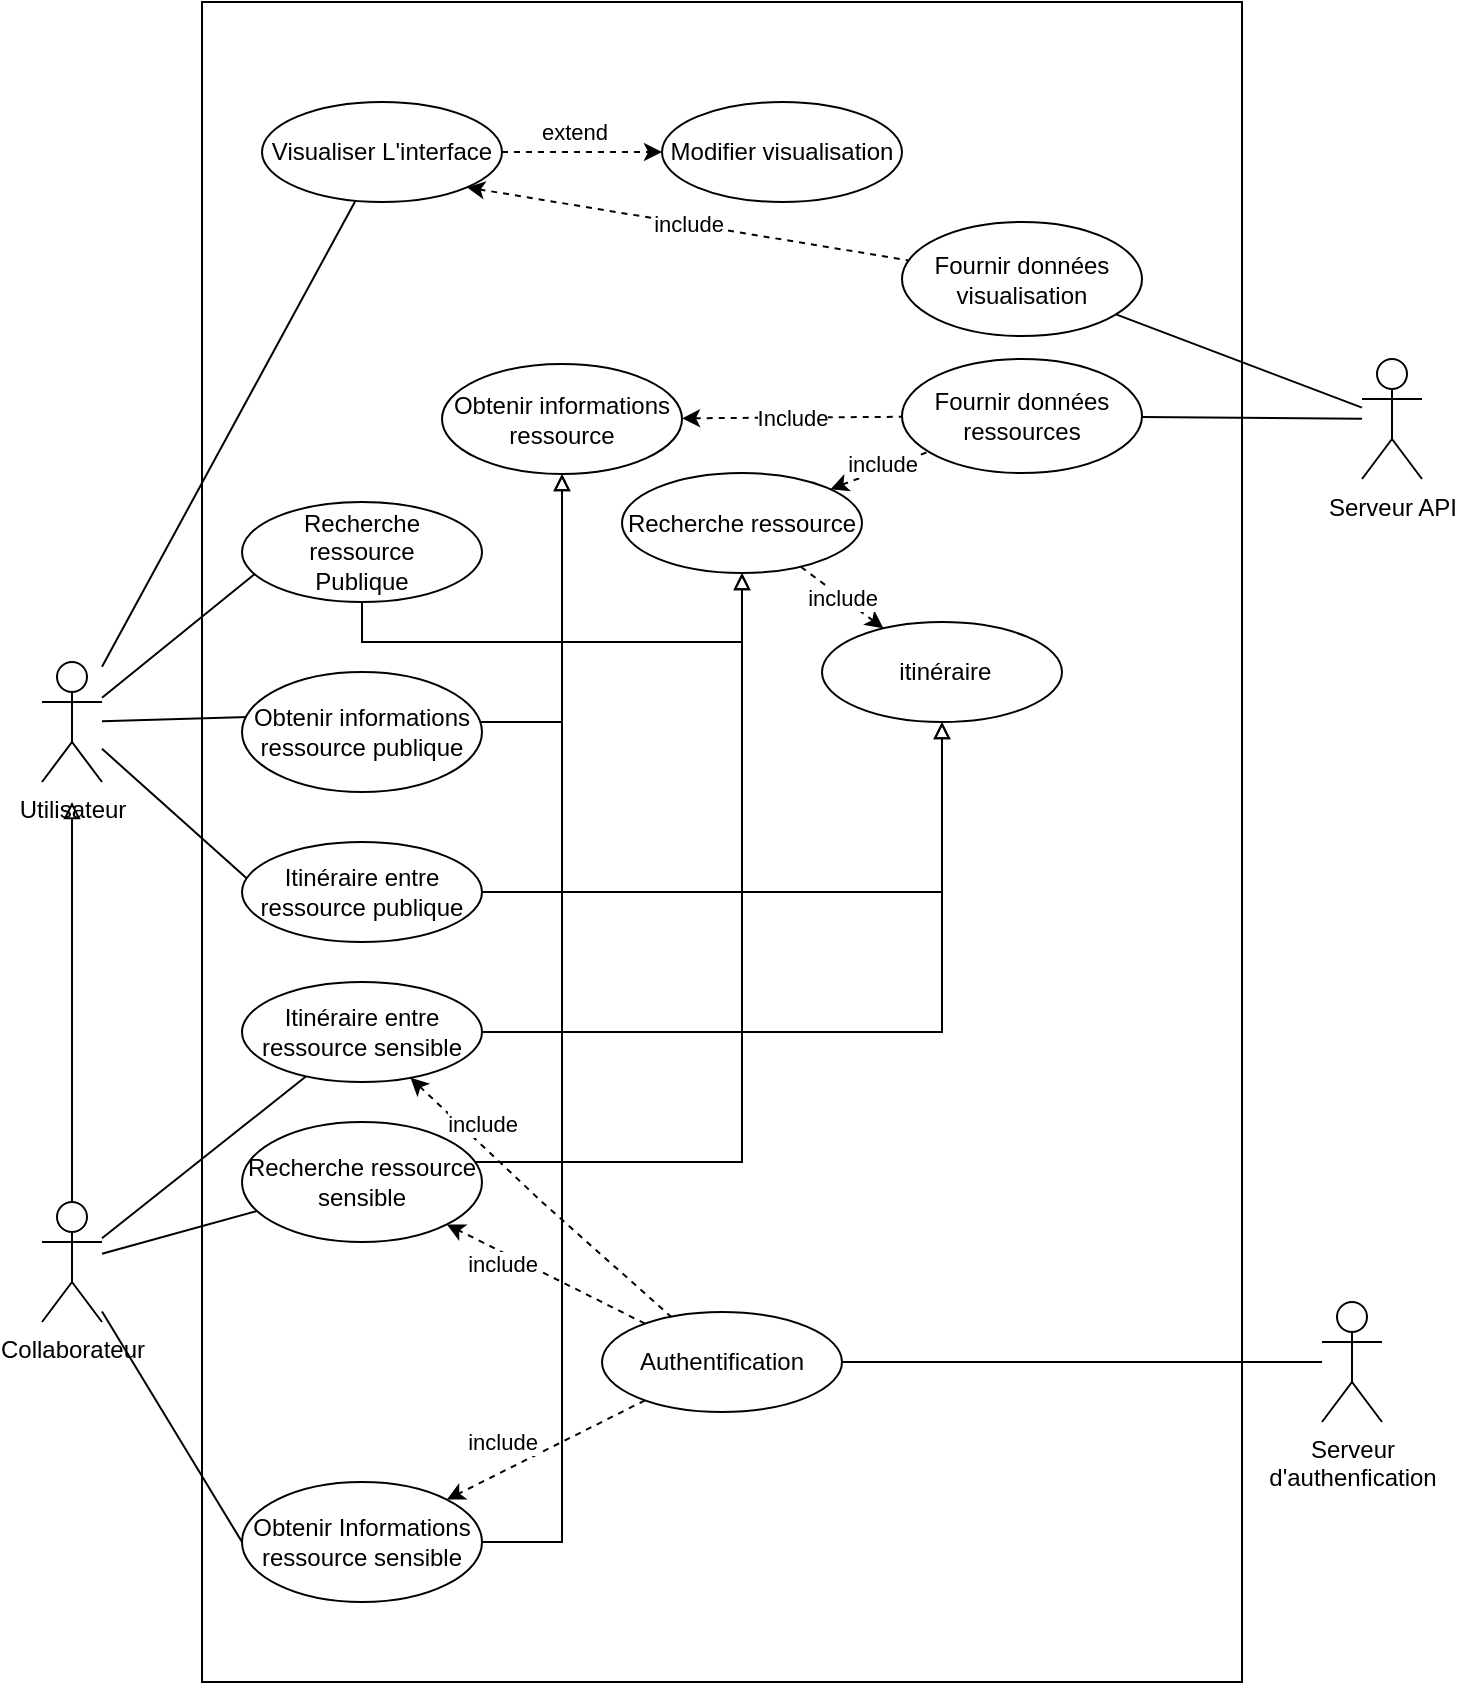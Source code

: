 <mxfile version="16.6.6" type="device"><diagram id="FZpzRW4NbKnCDctTzZR6" name="Page-1"><mxGraphModel dx="970" dy="1773" grid="1" gridSize="10" guides="1" tooltips="1" connect="1" arrows="1" fold="1" page="1" pageScale="1" pageWidth="827" pageHeight="1169" math="0" shadow="0"><root><mxCell id="0"/><mxCell id="1" parent="0"/><mxCell id="70AgNeeiUI-pLNz3HAKs-84" value="" style="rounded=0;whiteSpace=wrap;html=1;fillColor=none;strokeWidth=1;" parent="1" vertex="1"><mxGeometry x="140" y="-910" width="520" height="840" as="geometry"/></mxCell><mxCell id="70AgNeeiUI-pLNz3HAKs-16" style="rounded=0;orthogonalLoop=1;jettySize=auto;html=1;endArrow=none;endFill=0;shadow=0;sketch=0;" parent="1" source="70AgNeeiUI-pLNz3HAKs-2" target="70AgNeeiUI-pLNz3HAKs-10" edge="1"><mxGeometry relative="1" as="geometry"><Array as="points"/><mxPoint x="90.837" y="-710" as="sourcePoint"/></mxGeometry></mxCell><mxCell id="70AgNeeiUI-pLNz3HAKs-46" style="edgeStyle=none;rounded=0;orthogonalLoop=1;jettySize=auto;html=1;strokeColor=default;endArrow=none;endFill=0;" parent="1" source="70AgNeeiUI-pLNz3HAKs-2" target="70AgNeeiUI-pLNz3HAKs-44" edge="1"><mxGeometry relative="1" as="geometry"><Array as="points"><mxPoint x="180" y="-635"/></Array></mxGeometry></mxCell><mxCell id="70AgNeeiUI-pLNz3HAKs-66" style="edgeStyle=none;rounded=0;orthogonalLoop=1;jettySize=auto;html=1;entryX=0.025;entryY=0.375;entryDx=0;entryDy=0;entryPerimeter=0;endArrow=none;endFill=0;strokeColor=default;" parent="1" source="70AgNeeiUI-pLNz3HAKs-2" target="70AgNeeiUI-pLNz3HAKs-58" edge="1"><mxGeometry relative="1" as="geometry"/></mxCell><mxCell id="r6WFCASS9kYvWTmPCzGB-18" style="rounded=0;orthogonalLoop=1;jettySize=auto;html=1;endArrow=none;endFill=0;" edge="1" parent="1" source="70AgNeeiUI-pLNz3HAKs-2"><mxGeometry relative="1" as="geometry"><mxPoint x="170" y="-465" as="targetPoint"/></mxGeometry></mxCell><mxCell id="70AgNeeiUI-pLNz3HAKs-2" value="&lt;div&gt;Utilisateur&lt;/div&gt;&lt;div&gt;&lt;br&gt;&lt;/div&gt;&lt;div&gt;&lt;br&gt;&lt;/div&gt;" style="shape=umlActor;verticalLabelPosition=bottom;verticalAlign=top;html=1;outlineConnect=0;" parent="1" vertex="1"><mxGeometry x="60" y="-580" width="30" height="60" as="geometry"/></mxCell><mxCell id="ypEgNYpsrkIsUNGVZHYJ-5" style="edgeStyle=orthogonalEdgeStyle;rounded=0;orthogonalLoop=1;jettySize=auto;html=1;endArrow=block;endFill=0;" parent="1" source="70AgNeeiUI-pLNz3HAKs-8" target="ypEgNYpsrkIsUNGVZHYJ-1" edge="1"><mxGeometry relative="1" as="geometry"><Array as="points"><mxPoint x="410" y="-330"/></Array></mxGeometry></mxCell><mxCell id="70AgNeeiUI-pLNz3HAKs-8" value="Recherche ressource sensible" style="ellipse;whiteSpace=wrap;html=1;" parent="1" vertex="1"><mxGeometry x="160" y="-350" width="120" height="60" as="geometry"/></mxCell><mxCell id="70AgNeeiUI-pLNz3HAKs-28" style="edgeStyle=none;rounded=0;orthogonalLoop=1;jettySize=auto;html=1;strokeColor=default;endArrow=none;endFill=0;" parent="1" source="70AgNeeiUI-pLNz3HAKs-9" target="70AgNeeiUI-pLNz3HAKs-24" edge="1"><mxGeometry relative="1" as="geometry"/></mxCell><mxCell id="70AgNeeiUI-pLNz3HAKs-9" value="&lt;div&gt;Serveur &lt;br&gt;&lt;/div&gt;&lt;div&gt;d'authenfication&lt;/div&gt;" style="shape=umlActor;verticalLabelPosition=bottom;verticalAlign=top;html=1;outlineConnect=0;" parent="1" vertex="1"><mxGeometry x="700" y="-260" width="30" height="60" as="geometry"/></mxCell><mxCell id="70AgNeeiUI-pLNz3HAKs-21" value="extend" style="edgeStyle=none;rounded=0;orthogonalLoop=1;jettySize=auto;html=1;dashed=1;strokeColor=default;" parent="1" source="70AgNeeiUI-pLNz3HAKs-10" target="70AgNeeiUI-pLNz3HAKs-18" edge="1"><mxGeometry x="-0.111" y="10" relative="1" as="geometry"><mxPoint as="offset"/></mxGeometry></mxCell><mxCell id="r6WFCASS9kYvWTmPCzGB-8" value="include" style="edgeStyle=none;rounded=0;orthogonalLoop=1;jettySize=auto;html=1;dashed=1;endArrow=none;endFill=0;startArrow=classic;startFill=1;exitX=1;exitY=1;exitDx=0;exitDy=0;" edge="1" parent="1" source="70AgNeeiUI-pLNz3HAKs-10" target="r6WFCASS9kYvWTmPCzGB-10"><mxGeometry relative="1" as="geometry"/></mxCell><mxCell id="70AgNeeiUI-pLNz3HAKs-10" value="Visualiser L'interface" style="ellipse;whiteSpace=wrap;html=1;" parent="1" vertex="1"><mxGeometry x="170" y="-860" width="120" height="50" as="geometry"/></mxCell><mxCell id="70AgNeeiUI-pLNz3HAKs-72" style="rounded=0;orthogonalLoop=1;jettySize=auto;html=1;endArrow=none;endFill=0;strokeColor=default;" parent="1" source="70AgNeeiUI-pLNz3HAKs-12" target="70AgNeeiUI-pLNz3HAKs-54" edge="1"><mxGeometry relative="1" as="geometry"/></mxCell><mxCell id="70AgNeeiUI-pLNz3HAKs-12" value="&lt;div&gt;Serveur API&lt;br&gt;&lt;/div&gt;" style="shape=umlActor;verticalLabelPosition=bottom;verticalAlign=top;html=1;outlineConnect=0;" parent="1" vertex="1"><mxGeometry x="720" y="-731.5" width="30" height="60" as="geometry"/></mxCell><mxCell id="r6WFCASS9kYvWTmPCzGB-23" value="include" style="edgeStyle=none;rounded=0;sketch=0;orthogonalLoop=1;jettySize=auto;html=1;shadow=0;dashed=1;startArrow=classic;startFill=1;endArrow=none;endFill=0;" edge="1" parent="1" source="70AgNeeiUI-pLNz3HAKs-17" target="ypEgNYpsrkIsUNGVZHYJ-1"><mxGeometry relative="1" as="geometry"/></mxCell><mxCell id="70AgNeeiUI-pLNz3HAKs-17" value="&amp;nbsp;itinéraire" style="ellipse;whiteSpace=wrap;html=1;" parent="1" vertex="1"><mxGeometry x="450" y="-600" width="120" height="50" as="geometry"/></mxCell><mxCell id="70AgNeeiUI-pLNz3HAKs-18" value="Modifier visualisation" style="ellipse;whiteSpace=wrap;html=1;" parent="1" vertex="1"><mxGeometry x="370" y="-860" width="120" height="50" as="geometry"/></mxCell><mxCell id="70AgNeeiUI-pLNz3HAKs-25" value="&lt;div&gt;include&lt;/div&gt;" style="edgeStyle=none;rounded=0;orthogonalLoop=1;jettySize=auto;html=1;dashed=1;strokeColor=default;" parent="1" source="70AgNeeiUI-pLNz3HAKs-24" target="70AgNeeiUI-pLNz3HAKs-8" edge="1"><mxGeometry x="0.403" y="4" relative="1" as="geometry"><mxPoint y="1" as="offset"/></mxGeometry></mxCell><mxCell id="70AgNeeiUI-pLNz3HAKs-67" value="include" style="edgeStyle=none;rounded=0;orthogonalLoop=1;jettySize=auto;html=1;dashed=1;endArrow=classic;endFill=1;strokeColor=default;" parent="1" source="70AgNeeiUI-pLNz3HAKs-24" target="70AgNeeiUI-pLNz3HAKs-56" edge="1"><mxGeometry x="0.322" y="-13" relative="1" as="geometry"><mxPoint as="offset"/></mxGeometry></mxCell><mxCell id="70AgNeeiUI-pLNz3HAKs-24" value="Authentification" style="ellipse;whiteSpace=wrap;html=1;" parent="1" vertex="1"><mxGeometry x="340" y="-255" width="120" height="50" as="geometry"/></mxCell><mxCell id="70AgNeeiUI-pLNz3HAKs-33" style="edgeStyle=none;rounded=0;orthogonalLoop=1;jettySize=auto;html=1;strokeColor=default;endArrow=none;endFill=0;" parent="1" source="70AgNeeiUI-pLNz3HAKs-30" target="70AgNeeiUI-pLNz3HAKs-8" edge="1"><mxGeometry relative="1" as="geometry"/></mxCell><mxCell id="70AgNeeiUI-pLNz3HAKs-38" style="edgeStyle=none;rounded=0;orthogonalLoop=1;jettySize=auto;html=1;strokeColor=default;endArrow=block;endFill=0;" parent="1" source="70AgNeeiUI-pLNz3HAKs-30" edge="1"><mxGeometry relative="1" as="geometry"><mxPoint x="75" y="-510" as="targetPoint"/></mxGeometry></mxCell><mxCell id="70AgNeeiUI-pLNz3HAKs-64" style="edgeStyle=none;rounded=0;orthogonalLoop=1;jettySize=auto;html=1;endArrow=none;endFill=0;strokeColor=default;entryX=0;entryY=0.5;entryDx=0;entryDy=0;" parent="1" source="70AgNeeiUI-pLNz3HAKs-30" target="70AgNeeiUI-pLNz3HAKs-56" edge="1"><mxGeometry relative="1" as="geometry"/></mxCell><mxCell id="r6WFCASS9kYvWTmPCzGB-19" style="edgeStyle=none;rounded=0;orthogonalLoop=1;jettySize=auto;html=1;endArrow=none;endFill=0;" edge="1" parent="1" source="70AgNeeiUI-pLNz3HAKs-30" target="r6WFCASS9kYvWTmPCzGB-15"><mxGeometry relative="1" as="geometry"/></mxCell><mxCell id="70AgNeeiUI-pLNz3HAKs-30" value="&lt;div&gt;Collaborateur&lt;/div&gt;&lt;div&gt;&lt;br&gt;&lt;/div&gt;" style="shape=umlActor;verticalLabelPosition=bottom;verticalAlign=top;html=1;outlineConnect=0;" parent="1" vertex="1"><mxGeometry x="60" y="-310" width="30" height="60" as="geometry"/></mxCell><mxCell id="ypEgNYpsrkIsUNGVZHYJ-4" style="edgeStyle=orthogonalEdgeStyle;rounded=0;orthogonalLoop=1;jettySize=auto;html=1;endArrow=block;endFill=0;" parent="1" source="70AgNeeiUI-pLNz3HAKs-44" target="ypEgNYpsrkIsUNGVZHYJ-1" edge="1"><mxGeometry relative="1" as="geometry"><Array as="points"><mxPoint x="220" y="-590"/><mxPoint x="410" y="-590"/></Array></mxGeometry></mxCell><mxCell id="70AgNeeiUI-pLNz3HAKs-44" value="&lt;div&gt;Recherche&lt;/div&gt;&lt;div&gt;ressource &lt;br&gt;&lt;/div&gt;&lt;div&gt;Publique&lt;br&gt;&lt;/div&gt;" style="ellipse;whiteSpace=wrap;html=1;" parent="1" vertex="1"><mxGeometry x="160" y="-660" width="120" height="50" as="geometry"/></mxCell><mxCell id="70AgNeeiUI-pLNz3HAKs-54" value="Fournir données &lt;br&gt;ressources" style="ellipse;whiteSpace=wrap;html=1;" parent="1" vertex="1"><mxGeometry x="490" y="-731.5" width="120" height="57" as="geometry"/></mxCell><mxCell id="70AgNeeiUI-pLNz3HAKs-55" style="edgeStyle=none;rounded=0;orthogonalLoop=1;jettySize=auto;html=1;exitX=1;exitY=0;exitDx=0;exitDy=0;dashed=1;endArrow=block;endFill=0;strokeColor=default;" parent="1" source="70AgNeeiUI-pLNz3HAKs-10" target="70AgNeeiUI-pLNz3HAKs-10" edge="1"><mxGeometry relative="1" as="geometry"/></mxCell><mxCell id="r6WFCASS9kYvWTmPCzGB-6" style="edgeStyle=orthogonalEdgeStyle;rounded=0;orthogonalLoop=1;jettySize=auto;html=1;endArrow=block;endFill=0;" edge="1" parent="1" source="70AgNeeiUI-pLNz3HAKs-56" target="r6WFCASS9kYvWTmPCzGB-3"><mxGeometry relative="1" as="geometry"><Array as="points"><mxPoint x="320" y="-140"/></Array></mxGeometry></mxCell><mxCell id="70AgNeeiUI-pLNz3HAKs-56" value="Obtenir Informations ressource sensible" style="ellipse;whiteSpace=wrap;html=1;" parent="1" vertex="1"><mxGeometry x="160" y="-170" width="120" height="60" as="geometry"/></mxCell><mxCell id="r6WFCASS9kYvWTmPCzGB-5" style="edgeStyle=orthogonalEdgeStyle;rounded=0;orthogonalLoop=1;jettySize=auto;html=1;entryX=0.5;entryY=1;entryDx=0;entryDy=0;endArrow=block;endFill=0;" edge="1" parent="1" source="70AgNeeiUI-pLNz3HAKs-58" target="r6WFCASS9kYvWTmPCzGB-3"><mxGeometry relative="1" as="geometry"><Array as="points"><mxPoint x="320" y="-550"/></Array></mxGeometry></mxCell><mxCell id="70AgNeeiUI-pLNz3HAKs-58" value="Obtenir informations ressource publique" style="ellipse;whiteSpace=wrap;html=1;" parent="1" vertex="1"><mxGeometry x="160" y="-575" width="120" height="60" as="geometry"/></mxCell><mxCell id="70AgNeeiUI-pLNz3HAKs-69" style="edgeStyle=none;rounded=0;orthogonalLoop=1;jettySize=auto;html=1;exitX=0;exitY=1;exitDx=0;exitDy=0;dashed=1;endArrow=classic;endFill=1;strokeColor=default;" parent="1" source="70AgNeeiUI-pLNz3HAKs-44" target="70AgNeeiUI-pLNz3HAKs-44" edge="1"><mxGeometry relative="1" as="geometry"/></mxCell><mxCell id="70AgNeeiUI-pLNz3HAKs-85" style="edgeStyle=none;rounded=0;orthogonalLoop=1;jettySize=auto;html=1;exitX=1;exitY=0.5;exitDx=0;exitDy=0;dashed=1;endArrow=classic;endFill=1;strokeColor=default;" parent="1" source="70AgNeeiUI-pLNz3HAKs-84" target="70AgNeeiUI-pLNz3HAKs-84" edge="1"><mxGeometry relative="1" as="geometry"/></mxCell><mxCell id="r6WFCASS9kYvWTmPCzGB-9" value="include" style="edgeStyle=none;rounded=0;orthogonalLoop=1;jettySize=auto;html=1;dashed=1;endArrow=none;endFill=0;startArrow=classic;startFill=1;" edge="1" parent="1" source="ypEgNYpsrkIsUNGVZHYJ-1" target="70AgNeeiUI-pLNz3HAKs-54"><mxGeometry x="0.102" y="4" relative="1" as="geometry"><mxPoint y="1" as="offset"/></mxGeometry></mxCell><mxCell id="ypEgNYpsrkIsUNGVZHYJ-1" value="Recherche ressource" style="ellipse;whiteSpace=wrap;html=1;" parent="1" vertex="1"><mxGeometry x="350.0" y="-674.5" width="120" height="50" as="geometry"/></mxCell><mxCell id="ypEgNYpsrkIsUNGVZHYJ-7" style="edgeStyle=orthogonalEdgeStyle;rounded=0;orthogonalLoop=1;jettySize=auto;html=1;exitX=0.5;exitY=1;exitDx=0;exitDy=0;endArrow=block;endFill=0;" parent="1" source="70AgNeeiUI-pLNz3HAKs-84" target="70AgNeeiUI-pLNz3HAKs-84" edge="1"><mxGeometry relative="1" as="geometry"/></mxCell><mxCell id="r6WFCASS9kYvWTmPCzGB-7" value="Include" style="rounded=0;orthogonalLoop=1;jettySize=auto;html=1;endArrow=none;endFill=0;dashed=1;startArrow=classic;startFill=1;" edge="1" parent="1" source="r6WFCASS9kYvWTmPCzGB-3" target="70AgNeeiUI-pLNz3HAKs-54"><mxGeometry relative="1" as="geometry"/></mxCell><mxCell id="r6WFCASS9kYvWTmPCzGB-3" value="Obtenir informations ressource" style="ellipse;whiteSpace=wrap;html=1;" vertex="1" parent="1"><mxGeometry x="260" y="-729" width="120" height="55" as="geometry"/></mxCell><mxCell id="r6WFCASS9kYvWTmPCzGB-11" style="edgeStyle=none;rounded=0;orthogonalLoop=1;jettySize=auto;html=1;endArrow=none;endFill=0;" edge="1" parent="1" source="r6WFCASS9kYvWTmPCzGB-10" target="70AgNeeiUI-pLNz3HAKs-12"><mxGeometry relative="1" as="geometry"/></mxCell><mxCell id="r6WFCASS9kYvWTmPCzGB-10" value="Fournir données &lt;br&gt;visualisation" style="ellipse;whiteSpace=wrap;html=1;" vertex="1" parent="1"><mxGeometry x="490" y="-800" width="120" height="57" as="geometry"/></mxCell><mxCell id="r6WFCASS9kYvWTmPCzGB-14" style="edgeStyle=orthogonalEdgeStyle;rounded=0;orthogonalLoop=1;jettySize=auto;html=1;endArrow=block;endFill=0;" edge="1" parent="1" source="r6WFCASS9kYvWTmPCzGB-13" target="70AgNeeiUI-pLNz3HAKs-17"><mxGeometry relative="1" as="geometry"/></mxCell><mxCell id="r6WFCASS9kYvWTmPCzGB-13" value="&lt;div&gt;Itinéraire entre ressource publique&lt;/div&gt;" style="ellipse;whiteSpace=wrap;html=1;" vertex="1" parent="1"><mxGeometry x="160" y="-490" width="120" height="50" as="geometry"/></mxCell><mxCell id="r6WFCASS9kYvWTmPCzGB-16" style="edgeStyle=orthogonalEdgeStyle;rounded=0;orthogonalLoop=1;jettySize=auto;html=1;endArrow=block;endFill=0;" edge="1" parent="1" source="r6WFCASS9kYvWTmPCzGB-15" target="70AgNeeiUI-pLNz3HAKs-17"><mxGeometry relative="1" as="geometry"/></mxCell><mxCell id="r6WFCASS9kYvWTmPCzGB-24" value="&lt;div&gt;include&lt;/div&gt;" style="edgeStyle=none;rounded=0;sketch=0;orthogonalLoop=1;jettySize=auto;html=1;shadow=0;dashed=1;startArrow=classic;startFill=1;endArrow=none;endFill=0;" edge="1" parent="1" source="r6WFCASS9kYvWTmPCzGB-15" target="70AgNeeiUI-pLNz3HAKs-24"><mxGeometry x="-0.523" y="8" relative="1" as="geometry"><Array as="points"><mxPoint x="310" y="-310"/></Array><mxPoint as="offset"/></mxGeometry></mxCell><mxCell id="r6WFCASS9kYvWTmPCzGB-15" value="&lt;div&gt;Itinéraire entre ressource sensible&lt;br&gt;&lt;/div&gt;" style="ellipse;whiteSpace=wrap;html=1;" vertex="1" parent="1"><mxGeometry x="160" y="-420" width="120" height="50" as="geometry"/></mxCell></root></mxGraphModel></diagram></mxfile>